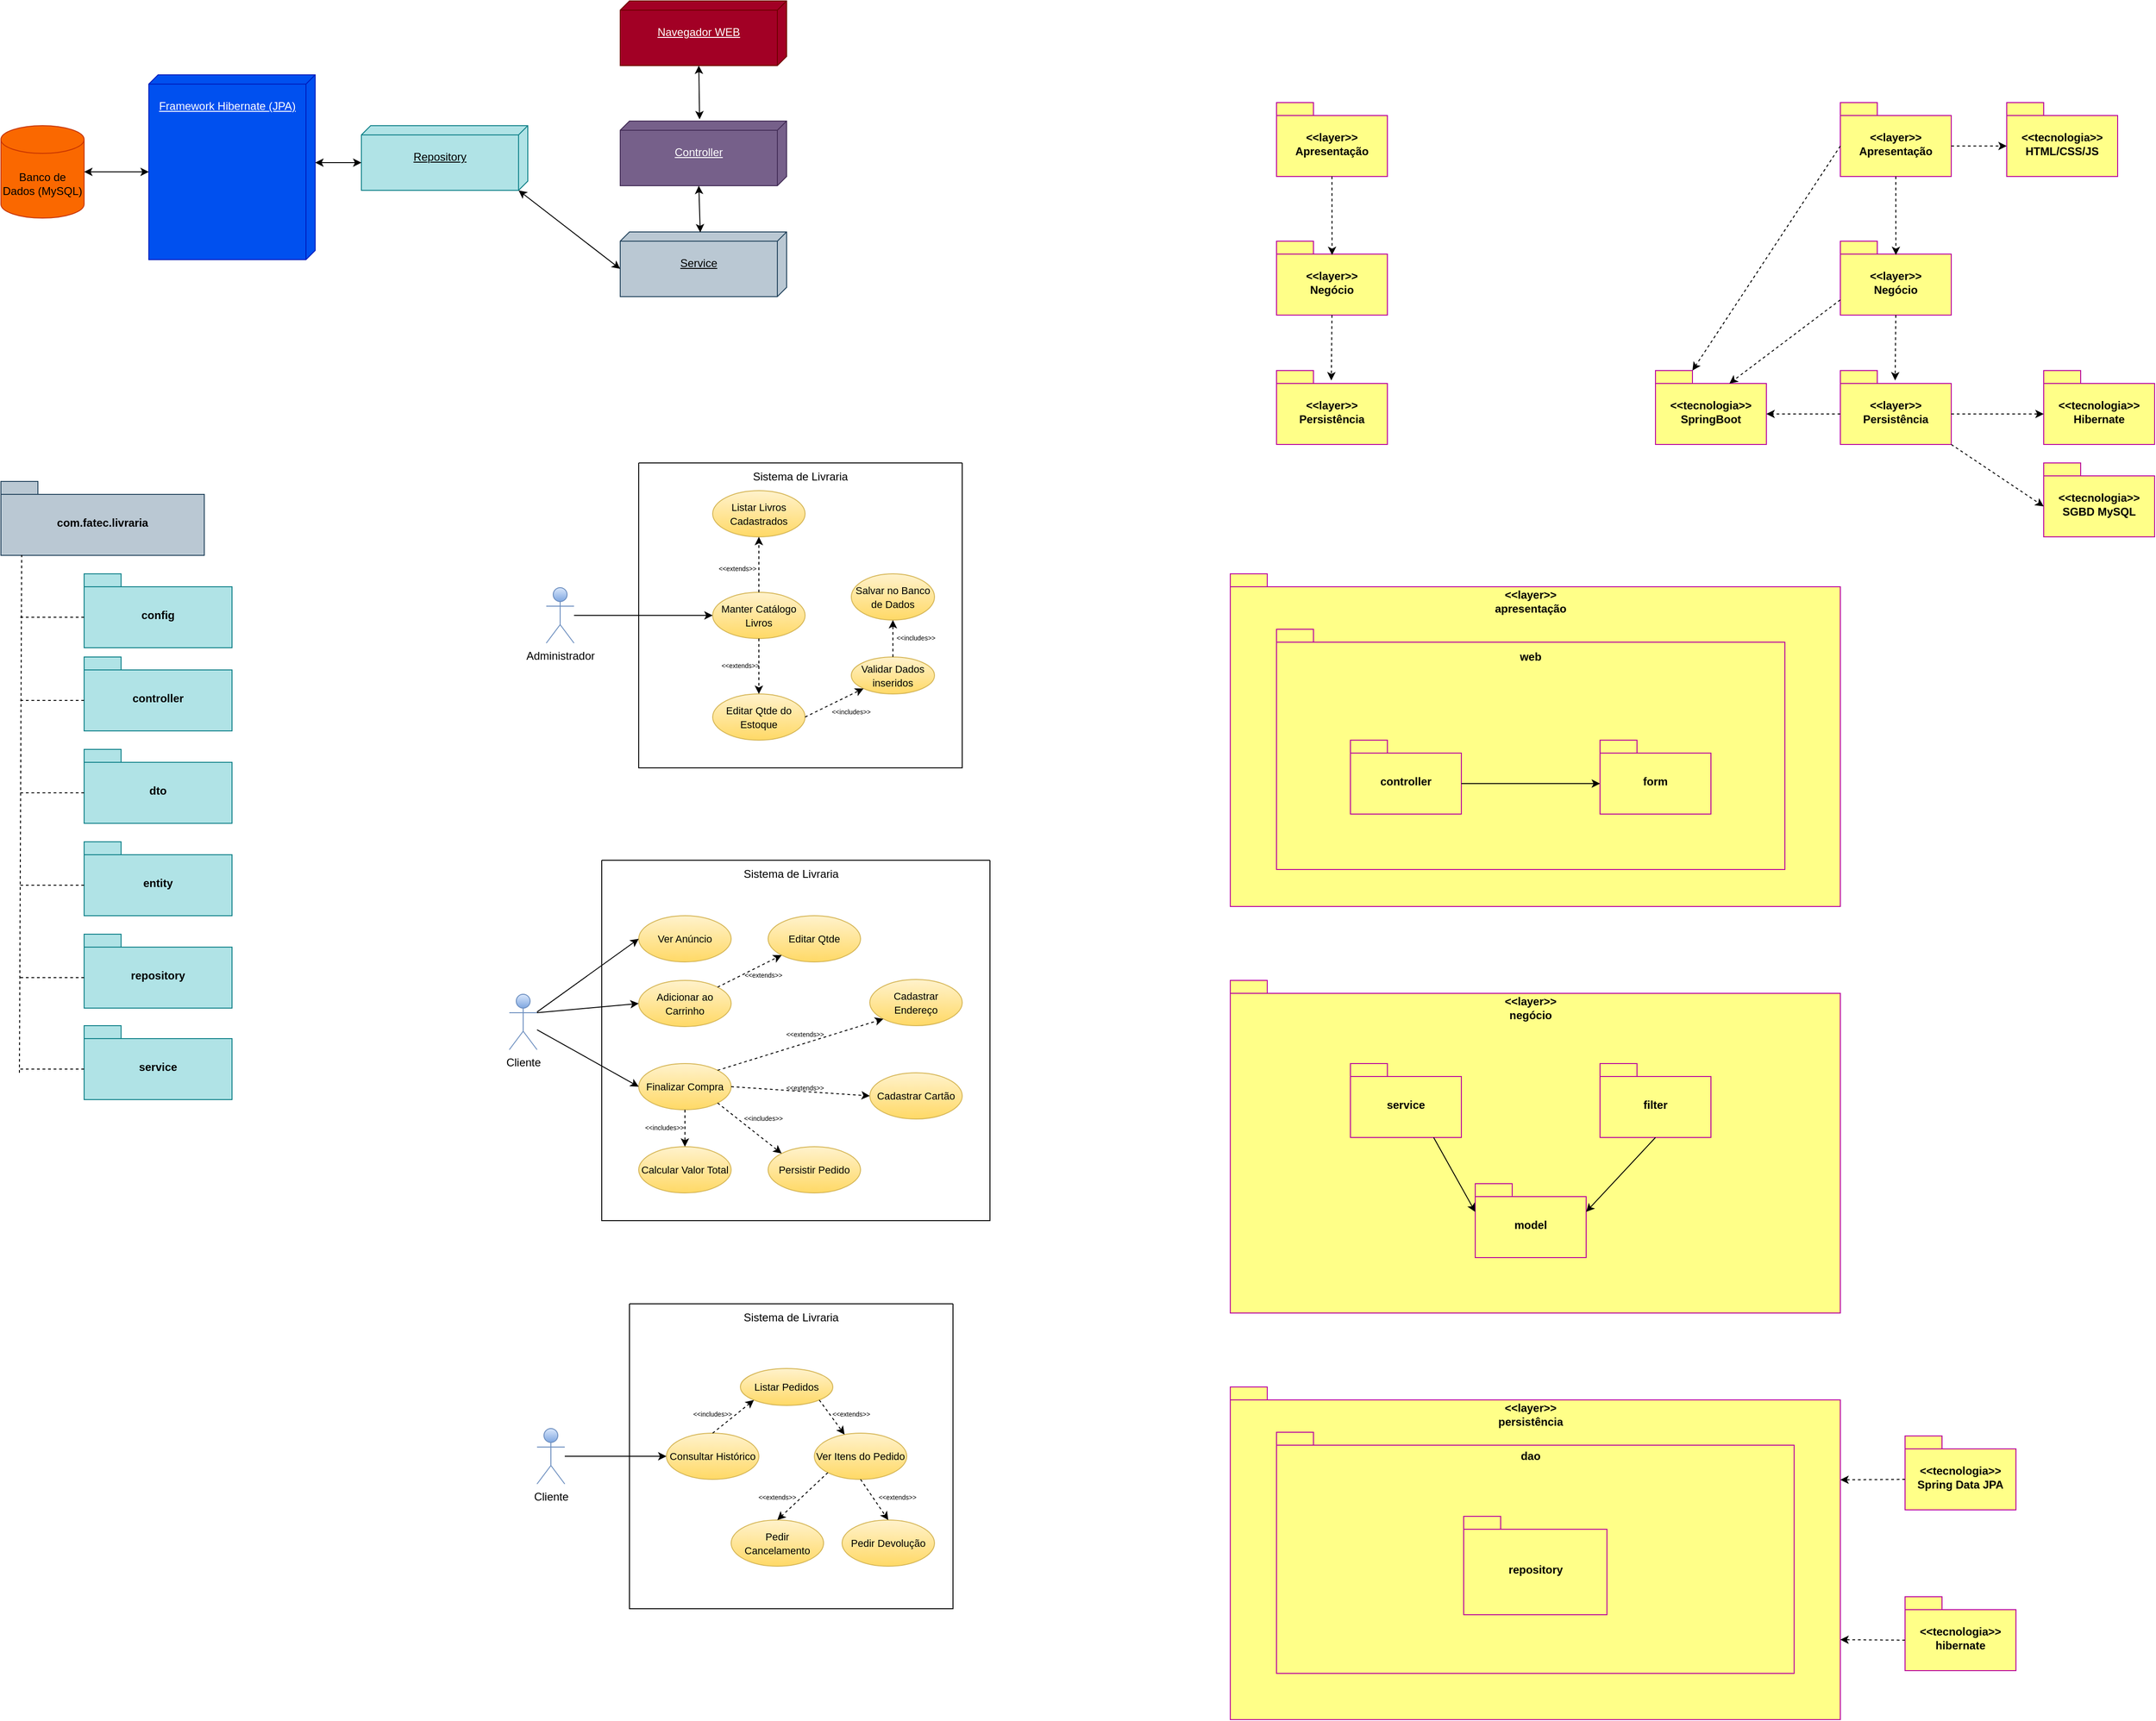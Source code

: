 <mxfile version="26.2.12">
  <diagram name="Página-1" id="783MQ8Rysutn2J8I9882">
    <mxGraphModel dx="2040" dy="1081" grid="1" gridSize="10" guides="1" tooltips="1" connect="1" arrows="1" fold="1" page="1" pageScale="1" pageWidth="827" pageHeight="1169" math="0" shadow="0">
      <root>
        <mxCell id="0" />
        <mxCell id="1" parent="0" />
        <mxCell id="Pceuh-7nbmiQsYSFswbv-18" value="" style="shape=folder;fontStyle=1;spacingTop=10;tabWidth=40;tabHeight=14;tabPosition=left;html=1;whiteSpace=wrap;fillColor=#ffff88;strokeColor=light-dark(#b8009f, #babdc0);" vertex="1" parent="1">
          <mxGeometry x="1370" y="1560" width="660" height="360" as="geometry" />
        </mxCell>
        <mxCell id="Pceuh-7nbmiQsYSFswbv-26" value="" style="shape=folder;fontStyle=1;spacingTop=10;tabWidth=40;tabHeight=14;tabPosition=left;html=1;whiteSpace=wrap;fillColor=#ffff88;strokeColor=light-dark(#b8009f, #babdc0);" vertex="1" parent="1">
          <mxGeometry x="1420" y="1609" width="560" height="261" as="geometry" />
        </mxCell>
        <mxCell id="Pceuh-7nbmiQsYSFswbv-27" value="&lt;b&gt;dao&lt;/b&gt;" style="text;html=1;align=center;verticalAlign=middle;whiteSpace=wrap;rounded=0;" vertex="1" parent="1">
          <mxGeometry x="1665" y="1620" width="60" height="30" as="geometry" />
        </mxCell>
        <mxCell id="Jljs7Uh03ngtDH8yf33p-1" value="&lt;p&gt;Framework Hibernate (JPA)&lt;/p&gt;" style="verticalAlign=top;align=center;spacingTop=8;spacingLeft=2;spacingRight=12;shape=cube;size=10;direction=south;fontStyle=4;html=1;whiteSpace=wrap;fillColor=#0050ef;strokeColor=#001DBC;fontColor=#ffffff;" parent="1" vertex="1">
          <mxGeometry x="200" y="140" width="180" height="200" as="geometry" />
        </mxCell>
        <mxCell id="Jljs7Uh03ngtDH8yf33p-3" value="Banco de Dados (MySQL)" style="shape=cylinder3;whiteSpace=wrap;html=1;boundedLbl=1;backgroundOutline=1;size=15;fillColor=#fa6800;strokeColor=#C73500;fontColor=#000000;" parent="1" vertex="1">
          <mxGeometry x="40" y="195" width="90" height="100" as="geometry" />
        </mxCell>
        <mxCell id="Jljs7Uh03ngtDH8yf33p-4" value="" style="endArrow=classic;startArrow=classic;html=1;rounded=0;exitX=1;exitY=0.5;exitDx=0;exitDy=0;exitPerimeter=0;entryX=0;entryY=0;entryDx=105;entryDy=180;entryPerimeter=0;" parent="1" source="Jljs7Uh03ngtDH8yf33p-3" target="Jljs7Uh03ngtDH8yf33p-1" edge="1">
          <mxGeometry width="50" height="50" relative="1" as="geometry">
            <mxPoint x="410" y="320" as="sourcePoint" />
            <mxPoint x="460" y="270" as="targetPoint" />
          </mxGeometry>
        </mxCell>
        <mxCell id="Jljs7Uh03ngtDH8yf33p-5" value="&lt;p&gt;Navegador WEB&lt;/p&gt;" style="verticalAlign=top;align=center;spacingTop=8;spacingLeft=2;spacingRight=12;shape=cube;size=10;direction=south;fontStyle=4;html=1;whiteSpace=wrap;fillColor=#a20025;strokeColor=#6F0000;fontColor=#ffffff;" parent="1" vertex="1">
          <mxGeometry x="710" y="60" width="180" height="70" as="geometry" />
        </mxCell>
        <mxCell id="Jljs7Uh03ngtDH8yf33p-6" value="&lt;p&gt;Controller&lt;/p&gt;" style="verticalAlign=top;align=center;spacingTop=8;spacingLeft=2;spacingRight=12;shape=cube;size=10;direction=south;fontStyle=4;html=1;whiteSpace=wrap;fillColor=#76608a;strokeColor=#432D57;fontColor=#ffffff;" parent="1" vertex="1">
          <mxGeometry x="710" y="190" width="180" height="70" as="geometry" />
        </mxCell>
        <mxCell id="Jljs7Uh03ngtDH8yf33p-7" value="&lt;p&gt;Service&lt;/p&gt;" style="verticalAlign=top;align=center;spacingTop=8;spacingLeft=2;spacingRight=12;shape=cube;size=10;direction=south;fontStyle=4;html=1;whiteSpace=wrap;fillColor=#bac8d3;strokeColor=#23445d;" parent="1" vertex="1">
          <mxGeometry x="710" y="310" width="180" height="70" as="geometry" />
        </mxCell>
        <mxCell id="Jljs7Uh03ngtDH8yf33p-8" value="&lt;p&gt;Repository&lt;/p&gt;" style="verticalAlign=top;align=center;spacingTop=8;spacingLeft=2;spacingRight=12;shape=cube;size=10;direction=south;fontStyle=4;html=1;whiteSpace=wrap;fillColor=#b0e3e6;strokeColor=#0e8088;" parent="1" vertex="1">
          <mxGeometry x="430" y="195" width="180" height="70" as="geometry" />
        </mxCell>
        <mxCell id="Jljs7Uh03ngtDH8yf33p-9" value="" style="endArrow=classic;startArrow=classic;html=1;rounded=0;exitX=0;exitY=0;exitDx=95;exitDy=0;exitPerimeter=0;entryX=0;entryY=0;entryDx=40;entryDy=180;entryPerimeter=0;" parent="1" source="Jljs7Uh03ngtDH8yf33p-1" target="Jljs7Uh03ngtDH8yf33p-8" edge="1">
          <mxGeometry width="50" height="50" relative="1" as="geometry">
            <mxPoint x="410" y="320" as="sourcePoint" />
            <mxPoint x="460" y="270" as="targetPoint" />
          </mxGeometry>
        </mxCell>
        <mxCell id="Jljs7Uh03ngtDH8yf33p-10" value="" style="endArrow=classic;startArrow=classic;html=1;rounded=0;exitX=0;exitY=0;exitDx=40;exitDy=180;exitPerimeter=0;entryX=0;entryY=0;entryDx=70;entryDy=10;entryPerimeter=0;" parent="1" source="Jljs7Uh03ngtDH8yf33p-7" target="Jljs7Uh03ngtDH8yf33p-8" edge="1">
          <mxGeometry width="50" height="50" relative="1" as="geometry">
            <mxPoint x="410" y="320" as="sourcePoint" />
            <mxPoint x="460" y="270" as="targetPoint" />
          </mxGeometry>
        </mxCell>
        <mxCell id="Jljs7Uh03ngtDH8yf33p-11" value="" style="endArrow=classic;startArrow=classic;html=1;rounded=0;entryX=0;entryY=0;entryDx=70;entryDy=95;entryPerimeter=0;exitX=0.007;exitY=0.519;exitDx=0;exitDy=0;exitPerimeter=0;" parent="1" source="Jljs7Uh03ngtDH8yf33p-7" target="Jljs7Uh03ngtDH8yf33p-6" edge="1">
          <mxGeometry width="50" height="50" relative="1" as="geometry">
            <mxPoint x="795" y="280" as="sourcePoint" />
            <mxPoint x="460" y="270" as="targetPoint" />
          </mxGeometry>
        </mxCell>
        <mxCell id="Jljs7Uh03ngtDH8yf33p-12" value="" style="endArrow=classic;startArrow=classic;html=1;rounded=0;entryX=0;entryY=0;entryDx=70;entryDy=95;entryPerimeter=0;exitX=-0.026;exitY=0.523;exitDx=0;exitDy=0;exitPerimeter=0;" parent="1" source="Jljs7Uh03ngtDH8yf33p-6" target="Jljs7Uh03ngtDH8yf33p-5" edge="1">
          <mxGeometry width="50" height="50" relative="1" as="geometry">
            <mxPoint x="410" y="320" as="sourcePoint" />
            <mxPoint x="460" y="270" as="targetPoint" />
          </mxGeometry>
        </mxCell>
        <mxCell id="Jljs7Uh03ngtDH8yf33p-13" value="com.fatec.livraria" style="shape=folder;fontStyle=1;spacingTop=10;tabWidth=40;tabHeight=14;tabPosition=left;html=1;whiteSpace=wrap;fillColor=#bac8d3;strokeColor=#23445d;" parent="1" vertex="1">
          <mxGeometry x="40" y="580" width="220" height="80" as="geometry" />
        </mxCell>
        <mxCell id="Jljs7Uh03ngtDH8yf33p-14" value="controller" style="shape=folder;fontStyle=1;spacingTop=10;tabWidth=40;tabHeight=14;tabPosition=left;html=1;whiteSpace=wrap;fillColor=#b0e3e6;strokeColor=#0e8088;" parent="1" vertex="1">
          <mxGeometry x="130" y="770" width="160" height="80" as="geometry" />
        </mxCell>
        <mxCell id="Jljs7Uh03ngtDH8yf33p-15" value="service" style="shape=folder;fontStyle=1;spacingTop=10;tabWidth=40;tabHeight=14;tabPosition=left;html=1;whiteSpace=wrap;fillColor=#b0e3e6;strokeColor=#0e8088;" parent="1" vertex="1">
          <mxGeometry x="130" y="1169" width="160" height="80" as="geometry" />
        </mxCell>
        <mxCell id="Jljs7Uh03ngtDH8yf33p-16" value="repository" style="shape=folder;fontStyle=1;spacingTop=10;tabWidth=40;tabHeight=14;tabPosition=left;html=1;whiteSpace=wrap;fillColor=#b0e3e6;strokeColor=#0e8088;" parent="1" vertex="1">
          <mxGeometry x="130" y="1070" width="160" height="80" as="geometry" />
        </mxCell>
        <mxCell id="Jljs7Uh03ngtDH8yf33p-17" value="entity" style="shape=folder;fontStyle=1;spacingTop=10;tabWidth=40;tabHeight=14;tabPosition=left;html=1;whiteSpace=wrap;fillColor=#b0e3e6;strokeColor=#0e8088;" parent="1" vertex="1">
          <mxGeometry x="130" y="970" width="160" height="80" as="geometry" />
        </mxCell>
        <mxCell id="Jljs7Uh03ngtDH8yf33p-18" value="dto" style="shape=folder;fontStyle=1;spacingTop=10;tabWidth=40;tabHeight=14;tabPosition=left;html=1;whiteSpace=wrap;fillColor=#b0e3e6;strokeColor=#0e8088;" parent="1" vertex="1">
          <mxGeometry x="130" y="870" width="160" height="80" as="geometry" />
        </mxCell>
        <mxCell id="Jljs7Uh03ngtDH8yf33p-19" value="config" style="shape=folder;fontStyle=1;spacingTop=10;tabWidth=40;tabHeight=14;tabPosition=left;html=1;whiteSpace=wrap;fillColor=#b0e3e6;strokeColor=#0e8088;" parent="1" vertex="1">
          <mxGeometry x="130" y="680" width="160" height="80" as="geometry" />
        </mxCell>
        <mxCell id="Jljs7Uh03ngtDH8yf33p-22" value="" style="endArrow=none;dashed=1;html=1;rounded=0;entryX=0.102;entryY=0.996;entryDx=0;entryDy=0;entryPerimeter=0;" parent="1" target="Jljs7Uh03ngtDH8yf33p-13" edge="1">
          <mxGeometry width="50" height="50" relative="1" as="geometry">
            <mxPoint x="60" y="1220" as="sourcePoint" />
            <mxPoint x="110" y="960" as="targetPoint" />
          </mxGeometry>
        </mxCell>
        <mxCell id="Jljs7Uh03ngtDH8yf33p-26" value="" style="endArrow=none;dashed=1;html=1;rounded=0;exitX=0;exitY=0;exitDx=0;exitDy=47;exitPerimeter=0;" parent="1" source="Jljs7Uh03ngtDH8yf33p-15" edge="1">
          <mxGeometry width="50" height="50" relative="1" as="geometry">
            <mxPoint x="390" y="1169" as="sourcePoint" />
            <mxPoint x="60" y="1216" as="targetPoint" />
          </mxGeometry>
        </mxCell>
        <mxCell id="Jljs7Uh03ngtDH8yf33p-27" value="" style="endArrow=none;dashed=1;html=1;rounded=0;exitX=0;exitY=0;exitDx=0;exitDy=47;exitPerimeter=0;" parent="1" source="Jljs7Uh03ngtDH8yf33p-16" edge="1">
          <mxGeometry width="50" height="50" relative="1" as="geometry">
            <mxPoint x="390" y="1170" as="sourcePoint" />
            <mxPoint x="60" y="1117" as="targetPoint" />
          </mxGeometry>
        </mxCell>
        <mxCell id="Jljs7Uh03ngtDH8yf33p-28" value="" style="endArrow=none;dashed=1;html=1;rounded=0;exitX=0;exitY=0;exitDx=0;exitDy=47;exitPerimeter=0;" parent="1" source="Jljs7Uh03ngtDH8yf33p-17" edge="1">
          <mxGeometry width="50" height="50" relative="1" as="geometry">
            <mxPoint x="390" y="1090" as="sourcePoint" />
            <mxPoint x="60" y="1017" as="targetPoint" />
          </mxGeometry>
        </mxCell>
        <mxCell id="Jljs7Uh03ngtDH8yf33p-29" value="" style="endArrow=none;dashed=1;html=1;rounded=0;exitX=0;exitY=0;exitDx=0;exitDy=47;exitPerimeter=0;" parent="1" source="Jljs7Uh03ngtDH8yf33p-18" edge="1">
          <mxGeometry width="50" height="50" relative="1" as="geometry">
            <mxPoint x="390" y="920" as="sourcePoint" />
            <mxPoint x="60" y="917" as="targetPoint" />
          </mxGeometry>
        </mxCell>
        <mxCell id="Jljs7Uh03ngtDH8yf33p-30" value="" style="endArrow=none;dashed=1;html=1;rounded=0;exitX=0;exitY=0;exitDx=0;exitDy=47;exitPerimeter=0;" parent="1" source="Jljs7Uh03ngtDH8yf33p-14" edge="1">
          <mxGeometry width="50" height="50" relative="1" as="geometry">
            <mxPoint x="390" y="920" as="sourcePoint" />
            <mxPoint x="60" y="817" as="targetPoint" />
          </mxGeometry>
        </mxCell>
        <mxCell id="Jljs7Uh03ngtDH8yf33p-31" value="" style="endArrow=none;dashed=1;html=1;rounded=0;exitX=0;exitY=0;exitDx=0;exitDy=47;exitPerimeter=0;" parent="1" source="Jljs7Uh03ngtDH8yf33p-19" edge="1">
          <mxGeometry width="50" height="50" relative="1" as="geometry">
            <mxPoint x="390" y="920" as="sourcePoint" />
            <mxPoint x="60" y="727" as="targetPoint" />
          </mxGeometry>
        </mxCell>
        <mxCell id="j0LKuT5T8fVfJBvnA6u6-1" value="Administrador" style="shape=umlActor;verticalLabelPosition=bottom;verticalAlign=top;html=1;outlineConnect=0;fillColor=#dae8fc;strokeColor=#6c8ebf;gradientColor=#7ea6e0;" parent="1" vertex="1">
          <mxGeometry x="630" y="695" width="30" height="60" as="geometry" />
        </mxCell>
        <mxCell id="j0LKuT5T8fVfJBvnA6u6-2" value="" style="swimlane;startSize=0;" parent="1" vertex="1">
          <mxGeometry x="730" y="560" width="350" height="330" as="geometry" />
        </mxCell>
        <mxCell id="j0LKuT5T8fVfJBvnA6u6-3" value="Sistema de Livraria" style="text;html=1;align=center;verticalAlign=middle;whiteSpace=wrap;rounded=0;" parent="j0LKuT5T8fVfJBvnA6u6-2" vertex="1">
          <mxGeometry x="110" width="130" height="30" as="geometry" />
        </mxCell>
        <mxCell id="j0LKuT5T8fVfJBvnA6u6-4" value="&lt;font style=&quot;font-size: 11px;&quot;&gt;Manter Catálogo Livros&lt;/font&gt;" style="ellipse;whiteSpace=wrap;html=1;fillColor=#fff2cc;gradientColor=#ffd966;strokeColor=#d6b656;" parent="j0LKuT5T8fVfJBvnA6u6-2" vertex="1">
          <mxGeometry x="80" y="140" width="100" height="50" as="geometry" />
        </mxCell>
        <mxCell id="j0LKuT5T8fVfJBvnA6u6-5" value="&lt;font style=&quot;font-size: 11px;&quot;&gt;Listar Livros Cadastrados&lt;/font&gt;" style="ellipse;whiteSpace=wrap;html=1;fillColor=#fff2cc;gradientColor=#ffd966;strokeColor=#d6b656;" parent="j0LKuT5T8fVfJBvnA6u6-2" vertex="1">
          <mxGeometry x="80" y="30" width="100" height="50" as="geometry" />
        </mxCell>
        <mxCell id="j0LKuT5T8fVfJBvnA6u6-6" value="&lt;font style=&quot;font-size: 11px;&quot;&gt;Editar Qtde do Estoque&lt;/font&gt;" style="ellipse;whiteSpace=wrap;html=1;fillColor=#fff2cc;gradientColor=#ffd966;strokeColor=#d6b656;" parent="j0LKuT5T8fVfJBvnA6u6-2" vertex="1">
          <mxGeometry x="80" y="250" width="100" height="50" as="geometry" />
        </mxCell>
        <mxCell id="j0LKuT5T8fVfJBvnA6u6-7" value="&lt;font style=&quot;font-size: 11px;&quot;&gt;Validar Dados inseridos&lt;/font&gt;" style="ellipse;whiteSpace=wrap;html=1;fillColor=#fff2cc;gradientColor=#ffd966;strokeColor=#d6b656;" parent="j0LKuT5T8fVfJBvnA6u6-2" vertex="1">
          <mxGeometry x="230" y="210" width="90" height="40" as="geometry" />
        </mxCell>
        <mxCell id="j0LKuT5T8fVfJBvnA6u6-8" value="&lt;font style=&quot;font-size: 11px;&quot;&gt;Salvar no Banco de Dados&lt;/font&gt;" style="ellipse;whiteSpace=wrap;html=1;fillColor=#fff2cc;gradientColor=#ffd966;strokeColor=#d6b656;" parent="j0LKuT5T8fVfJBvnA6u6-2" vertex="1">
          <mxGeometry x="230" y="120" width="90" height="50" as="geometry" />
        </mxCell>
        <mxCell id="j0LKuT5T8fVfJBvnA6u6-11" value="" style="endArrow=classic;html=1;rounded=0;exitX=0.5;exitY=1;exitDx=0;exitDy=0;entryX=0.5;entryY=0;entryDx=0;entryDy=0;dashed=1;" parent="j0LKuT5T8fVfJBvnA6u6-2" source="j0LKuT5T8fVfJBvnA6u6-4" target="j0LKuT5T8fVfJBvnA6u6-6" edge="1">
          <mxGeometry width="50" height="50" relative="1" as="geometry">
            <mxPoint x="90" y="180" as="sourcePoint" />
            <mxPoint x="140" y="130" as="targetPoint" />
          </mxGeometry>
        </mxCell>
        <mxCell id="j0LKuT5T8fVfJBvnA6u6-12" value="" style="endArrow=classic;html=1;rounded=0;exitX=0.5;exitY=0;exitDx=0;exitDy=0;entryX=0.5;entryY=1;entryDx=0;entryDy=0;dashed=1;" parent="j0LKuT5T8fVfJBvnA6u6-2" source="j0LKuT5T8fVfJBvnA6u6-4" target="j0LKuT5T8fVfJBvnA6u6-5" edge="1">
          <mxGeometry width="50" height="50" relative="1" as="geometry">
            <mxPoint x="140" y="200" as="sourcePoint" />
            <mxPoint x="140" y="260" as="targetPoint" />
          </mxGeometry>
        </mxCell>
        <mxCell id="j0LKuT5T8fVfJBvnA6u6-13" value="" style="endArrow=classic;html=1;rounded=0;exitX=1;exitY=0.5;exitDx=0;exitDy=0;entryX=0;entryY=1;entryDx=0;entryDy=0;dashed=1;" parent="j0LKuT5T8fVfJBvnA6u6-2" source="j0LKuT5T8fVfJBvnA6u6-6" target="j0LKuT5T8fVfJBvnA6u6-7" edge="1">
          <mxGeometry width="50" height="50" relative="1" as="geometry">
            <mxPoint x="150" y="210" as="sourcePoint" />
            <mxPoint x="150" y="270" as="targetPoint" />
          </mxGeometry>
        </mxCell>
        <mxCell id="j0LKuT5T8fVfJBvnA6u6-14" value="" style="endArrow=classic;html=1;rounded=0;exitX=0.5;exitY=0;exitDx=0;exitDy=0;entryX=0.5;entryY=1;entryDx=0;entryDy=0;dashed=1;" parent="j0LKuT5T8fVfJBvnA6u6-2" source="j0LKuT5T8fVfJBvnA6u6-7" target="j0LKuT5T8fVfJBvnA6u6-8" edge="1">
          <mxGeometry width="50" height="50" relative="1" as="geometry">
            <mxPoint x="190" y="285" as="sourcePoint" />
            <mxPoint x="253" y="254" as="targetPoint" />
          </mxGeometry>
        </mxCell>
        <mxCell id="j0LKuT5T8fVfJBvnA6u6-15" value="&lt;font style=&quot;font-size: 7px;&quot;&gt;&amp;lt;&amp;lt;extends&amp;gt;&amp;gt;&lt;/font&gt;" style="text;html=1;align=center;verticalAlign=middle;whiteSpace=wrap;rounded=0;" parent="j0LKuT5T8fVfJBvnA6u6-2" vertex="1">
          <mxGeometry x="77" y="105" width="60" height="15" as="geometry" />
        </mxCell>
        <mxCell id="j0LKuT5T8fVfJBvnA6u6-17" value="&lt;font style=&quot;font-size: 7px;&quot;&gt;&amp;lt;&amp;lt;extends&amp;gt;&amp;gt;&lt;/font&gt;" style="text;html=1;align=center;verticalAlign=middle;whiteSpace=wrap;rounded=0;" parent="j0LKuT5T8fVfJBvnA6u6-2" vertex="1">
          <mxGeometry x="80" y="210" width="60" height="15" as="geometry" />
        </mxCell>
        <mxCell id="j0LKuT5T8fVfJBvnA6u6-18" value="&lt;font style=&quot;font-size: 7px;&quot;&gt;&amp;lt;&amp;lt;includes&amp;gt;&amp;gt;&lt;/font&gt;" style="text;html=1;align=center;verticalAlign=middle;whiteSpace=wrap;rounded=0;" parent="j0LKuT5T8fVfJBvnA6u6-2" vertex="1">
          <mxGeometry x="200" y="260" width="60" height="15" as="geometry" />
        </mxCell>
        <mxCell id="j0LKuT5T8fVfJBvnA6u6-19" value="&lt;font style=&quot;font-size: 7px;&quot;&gt;&amp;lt;&amp;lt;includes&amp;gt;&amp;gt;&lt;/font&gt;" style="text;html=1;align=center;verticalAlign=middle;whiteSpace=wrap;rounded=0;" parent="j0LKuT5T8fVfJBvnA6u6-2" vertex="1">
          <mxGeometry x="270" y="180" width="60" height="15" as="geometry" />
        </mxCell>
        <mxCell id="j0LKuT5T8fVfJBvnA6u6-9" value="" style="endArrow=classic;html=1;rounded=0;entryX=0;entryY=0.5;entryDx=0;entryDy=0;" parent="1" source="j0LKuT5T8fVfJBvnA6u6-1" target="j0LKuT5T8fVfJBvnA6u6-4" edge="1">
          <mxGeometry width="50" height="50" relative="1" as="geometry">
            <mxPoint x="820" y="740" as="sourcePoint" />
            <mxPoint x="870" y="690" as="targetPoint" />
          </mxGeometry>
        </mxCell>
        <mxCell id="j0LKuT5T8fVfJBvnA6u6-37" value="Cliente" style="shape=umlActor;verticalLabelPosition=bottom;verticalAlign=top;html=1;outlineConnect=0;fillColor=#dae8fc;strokeColor=#6c8ebf;gradientColor=#7ea6e0;" parent="1" vertex="1">
          <mxGeometry x="590" y="1135" width="30" height="60" as="geometry" />
        </mxCell>
        <mxCell id="j0LKuT5T8fVfJBvnA6u6-38" value="" style="swimlane;startSize=0;" parent="1" vertex="1">
          <mxGeometry x="690" y="990" width="420" height="390" as="geometry" />
        </mxCell>
        <mxCell id="j0LKuT5T8fVfJBvnA6u6-39" value="Sistema de Livraria" style="text;html=1;align=center;verticalAlign=middle;whiteSpace=wrap;rounded=0;" parent="j0LKuT5T8fVfJBvnA6u6-38" vertex="1">
          <mxGeometry x="140" width="130" height="30" as="geometry" />
        </mxCell>
        <mxCell id="j0LKuT5T8fVfJBvnA6u6-40" value="&lt;span style=&quot;font-size: 11px;&quot;&gt;Ver Anúncio&lt;/span&gt;" style="ellipse;whiteSpace=wrap;html=1;fillColor=#fff2cc;gradientColor=#ffd966;strokeColor=#d6b656;" parent="j0LKuT5T8fVfJBvnA6u6-38" vertex="1">
          <mxGeometry x="40" y="60" width="100" height="50" as="geometry" />
        </mxCell>
        <mxCell id="j0LKuT5T8fVfJBvnA6u6-54" value="&lt;span style=&quot;font-size: 11px;&quot;&gt;Adicionar ao Carrinho&lt;/span&gt;" style="ellipse;whiteSpace=wrap;html=1;fillColor=#fff2cc;gradientColor=#ffd966;strokeColor=#d6b656;" parent="j0LKuT5T8fVfJBvnA6u6-38" vertex="1">
          <mxGeometry x="40" y="130" width="100" height="50" as="geometry" />
        </mxCell>
        <mxCell id="j0LKuT5T8fVfJBvnA6u6-55" value="&lt;span style=&quot;font-size: 11px;&quot;&gt;Editar Qtde&lt;/span&gt;" style="ellipse;whiteSpace=wrap;html=1;fillColor=#fff2cc;gradientColor=#ffd966;strokeColor=#d6b656;" parent="j0LKuT5T8fVfJBvnA6u6-38" vertex="1">
          <mxGeometry x="180" y="60" width="100" height="50" as="geometry" />
        </mxCell>
        <mxCell id="j0LKuT5T8fVfJBvnA6u6-56" value="&lt;span style=&quot;font-size: 11px;&quot;&gt;Finalizar Compra&lt;/span&gt;" style="ellipse;whiteSpace=wrap;html=1;fillColor=#fff2cc;gradientColor=#ffd966;strokeColor=#d6b656;" parent="j0LKuT5T8fVfJBvnA6u6-38" vertex="1">
          <mxGeometry x="40" y="220" width="100" height="50" as="geometry" />
        </mxCell>
        <mxCell id="j0LKuT5T8fVfJBvnA6u6-57" value="&lt;span style=&quot;font-size: 11px;&quot;&gt;Cadastrar Endereço&lt;/span&gt;" style="ellipse;whiteSpace=wrap;html=1;fillColor=#fff2cc;gradientColor=#ffd966;strokeColor=#d6b656;" parent="j0LKuT5T8fVfJBvnA6u6-38" vertex="1">
          <mxGeometry x="290" y="129" width="100" height="50" as="geometry" />
        </mxCell>
        <mxCell id="j0LKuT5T8fVfJBvnA6u6-58" value="&lt;span style=&quot;font-size: 11px;&quot;&gt;Cadastrar Cartão&lt;/span&gt;" style="ellipse;whiteSpace=wrap;html=1;fillColor=#fff2cc;gradientColor=#ffd966;strokeColor=#d6b656;" parent="j0LKuT5T8fVfJBvnA6u6-38" vertex="1">
          <mxGeometry x="290" y="230" width="100" height="50" as="geometry" />
        </mxCell>
        <mxCell id="j0LKuT5T8fVfJBvnA6u6-59" value="&lt;span style=&quot;font-size: 11px;&quot;&gt;Calcular Valor Total&lt;/span&gt;" style="ellipse;whiteSpace=wrap;html=1;fillColor=#fff2cc;gradientColor=#ffd966;strokeColor=#d6b656;" parent="j0LKuT5T8fVfJBvnA6u6-38" vertex="1">
          <mxGeometry x="40" y="310" width="100" height="50" as="geometry" />
        </mxCell>
        <mxCell id="j0LKuT5T8fVfJBvnA6u6-60" value="&lt;span style=&quot;font-size: 11px;&quot;&gt;Persistir Pedido&lt;/span&gt;" style="ellipse;whiteSpace=wrap;html=1;fillColor=#fff2cc;gradientColor=#ffd966;strokeColor=#d6b656;" parent="j0LKuT5T8fVfJBvnA6u6-38" vertex="1">
          <mxGeometry x="180" y="310" width="100" height="50" as="geometry" />
        </mxCell>
        <mxCell id="j0LKuT5T8fVfJBvnA6u6-64" value="" style="endArrow=classic;html=1;rounded=0;exitX=1;exitY=0;exitDx=0;exitDy=0;entryX=0;entryY=1;entryDx=0;entryDy=0;dashed=1;" parent="j0LKuT5T8fVfJBvnA6u6-38" source="j0LKuT5T8fVfJBvnA6u6-54" target="j0LKuT5T8fVfJBvnA6u6-55" edge="1">
          <mxGeometry width="50" height="50" relative="1" as="geometry">
            <mxPoint x="200" y="210" as="sourcePoint" />
            <mxPoint x="200" y="150" as="targetPoint" />
          </mxGeometry>
        </mxCell>
        <mxCell id="j0LKuT5T8fVfJBvnA6u6-65" value="" style="endArrow=classic;html=1;rounded=0;exitX=0.5;exitY=1;exitDx=0;exitDy=0;entryX=0.5;entryY=0;entryDx=0;entryDy=0;dashed=1;" parent="j0LKuT5T8fVfJBvnA6u6-38" source="j0LKuT5T8fVfJBvnA6u6-56" target="j0LKuT5T8fVfJBvnA6u6-59" edge="1">
          <mxGeometry width="50" height="50" relative="1" as="geometry">
            <mxPoint x="135" y="147" as="sourcePoint" />
            <mxPoint x="205" y="113" as="targetPoint" />
          </mxGeometry>
        </mxCell>
        <mxCell id="j0LKuT5T8fVfJBvnA6u6-66" value="" style="endArrow=classic;html=1;rounded=0;exitX=1;exitY=1;exitDx=0;exitDy=0;entryX=0;entryY=0;entryDx=0;entryDy=0;dashed=1;" parent="j0LKuT5T8fVfJBvnA6u6-38" source="j0LKuT5T8fVfJBvnA6u6-56" target="j0LKuT5T8fVfJBvnA6u6-60" edge="1">
          <mxGeometry width="50" height="50" relative="1" as="geometry">
            <mxPoint x="145" y="157" as="sourcePoint" />
            <mxPoint x="215" y="123" as="targetPoint" />
          </mxGeometry>
        </mxCell>
        <mxCell id="j0LKuT5T8fVfJBvnA6u6-67" value="" style="endArrow=classic;html=1;rounded=0;exitX=1;exitY=0.5;exitDx=0;exitDy=0;entryX=0;entryY=0.5;entryDx=0;entryDy=0;dashed=1;" parent="j0LKuT5T8fVfJBvnA6u6-38" source="j0LKuT5T8fVfJBvnA6u6-56" target="j0LKuT5T8fVfJBvnA6u6-58" edge="1">
          <mxGeometry width="50" height="50" relative="1" as="geometry">
            <mxPoint x="135" y="273" as="sourcePoint" />
            <mxPoint x="205" y="327" as="targetPoint" />
          </mxGeometry>
        </mxCell>
        <mxCell id="j0LKuT5T8fVfJBvnA6u6-68" value="" style="endArrow=classic;html=1;rounded=0;exitX=1;exitY=0;exitDx=0;exitDy=0;entryX=0;entryY=1;entryDx=0;entryDy=0;dashed=1;" parent="j0LKuT5T8fVfJBvnA6u6-38" source="j0LKuT5T8fVfJBvnA6u6-56" target="j0LKuT5T8fVfJBvnA6u6-57" edge="1">
          <mxGeometry width="50" height="50" relative="1" as="geometry">
            <mxPoint x="150" y="255" as="sourcePoint" />
            <mxPoint x="300" y="265" as="targetPoint" />
          </mxGeometry>
        </mxCell>
        <mxCell id="j0LKuT5T8fVfJBvnA6u6-69" value="&lt;font style=&quot;font-size: 7px;&quot;&gt;&amp;lt;&amp;lt;extends&amp;gt;&amp;gt;&lt;/font&gt;" style="text;html=1;align=center;verticalAlign=middle;whiteSpace=wrap;rounded=0;" parent="j0LKuT5T8fVfJBvnA6u6-38" vertex="1">
          <mxGeometry x="190" y="179" width="60" height="15" as="geometry" />
        </mxCell>
        <mxCell id="j0LKuT5T8fVfJBvnA6u6-70" value="&lt;font style=&quot;font-size: 7px;&quot;&gt;&amp;lt;&amp;lt;extends&amp;gt;&amp;gt;&lt;/font&gt;" style="text;html=1;align=center;verticalAlign=middle;whiteSpace=wrap;rounded=0;" parent="j0LKuT5T8fVfJBvnA6u6-38" vertex="1">
          <mxGeometry x="190" y="237.5" width="60" height="15" as="geometry" />
        </mxCell>
        <mxCell id="j0LKuT5T8fVfJBvnA6u6-71" value="&lt;font style=&quot;font-size: 7px;&quot;&gt;&amp;lt;&amp;lt;extends&amp;gt;&amp;gt;&lt;/font&gt;" style="text;html=1;align=center;verticalAlign=middle;whiteSpace=wrap;rounded=0;" parent="j0LKuT5T8fVfJBvnA6u6-38" vertex="1">
          <mxGeometry x="145" y="115" width="60" height="15" as="geometry" />
        </mxCell>
        <mxCell id="j0LKuT5T8fVfJBvnA6u6-72" value="&lt;font style=&quot;font-size: 7px;&quot;&gt;&amp;lt;&amp;lt;includes&amp;gt;&amp;gt;&lt;/font&gt;" style="text;html=1;align=center;verticalAlign=middle;whiteSpace=wrap;rounded=0;" parent="j0LKuT5T8fVfJBvnA6u6-38" vertex="1">
          <mxGeometry x="145" y="270" width="60" height="15" as="geometry" />
        </mxCell>
        <mxCell id="j0LKuT5T8fVfJBvnA6u6-73" value="&lt;font style=&quot;font-size: 7px;&quot;&gt;&amp;lt;&amp;lt;includes&amp;gt;&amp;gt;&lt;/font&gt;" style="text;html=1;align=center;verticalAlign=middle;whiteSpace=wrap;rounded=0;" parent="j0LKuT5T8fVfJBvnA6u6-38" vertex="1">
          <mxGeometry x="38" y="280" width="60" height="15" as="geometry" />
        </mxCell>
        <mxCell id="j0LKuT5T8fVfJBvnA6u6-61" value="" style="endArrow=classic;html=1;rounded=0;entryX=0;entryY=0.5;entryDx=0;entryDy=0;" parent="1" source="j0LKuT5T8fVfJBvnA6u6-37" target="j0LKuT5T8fVfJBvnA6u6-40" edge="1">
          <mxGeometry width="50" height="50" relative="1" as="geometry">
            <mxPoint x="880" y="1130" as="sourcePoint" />
            <mxPoint x="930" y="1080" as="targetPoint" />
          </mxGeometry>
        </mxCell>
        <mxCell id="j0LKuT5T8fVfJBvnA6u6-62" value="" style="endArrow=classic;html=1;rounded=0;exitX=1;exitY=0.333;exitDx=0;exitDy=0;exitPerimeter=0;entryX=0;entryY=0.5;entryDx=0;entryDy=0;" parent="1" source="j0LKuT5T8fVfJBvnA6u6-37" target="j0LKuT5T8fVfJBvnA6u6-54" edge="1">
          <mxGeometry width="50" height="50" relative="1" as="geometry">
            <mxPoint x="880" y="1130" as="sourcePoint" />
            <mxPoint x="930" y="1080" as="targetPoint" />
          </mxGeometry>
        </mxCell>
        <mxCell id="j0LKuT5T8fVfJBvnA6u6-63" value="" style="endArrow=classic;html=1;rounded=0;entryX=0;entryY=0.5;entryDx=0;entryDy=0;" parent="1" source="j0LKuT5T8fVfJBvnA6u6-37" target="j0LKuT5T8fVfJBvnA6u6-56" edge="1">
          <mxGeometry width="50" height="50" relative="1" as="geometry">
            <mxPoint x="880" y="1330" as="sourcePoint" />
            <mxPoint x="930" y="1280" as="targetPoint" />
          </mxGeometry>
        </mxCell>
        <mxCell id="j0LKuT5T8fVfJBvnA6u6-74" value="Cliente" style="shape=umlActor;verticalLabelPosition=bottom;verticalAlign=top;html=1;outlineConnect=0;fillColor=#dae8fc;strokeColor=#6c8ebf;gradientColor=#7ea6e0;" parent="1" vertex="1">
          <mxGeometry x="620" y="1605" width="30" height="60" as="geometry" />
        </mxCell>
        <mxCell id="j0LKuT5T8fVfJBvnA6u6-75" value="" style="swimlane;startSize=0;" parent="1" vertex="1">
          <mxGeometry x="720" y="1470" width="350" height="330" as="geometry" />
        </mxCell>
        <mxCell id="j0LKuT5T8fVfJBvnA6u6-76" value="Sistema de Livraria" style="text;html=1;align=center;verticalAlign=middle;whiteSpace=wrap;rounded=0;" parent="j0LKuT5T8fVfJBvnA6u6-75" vertex="1">
          <mxGeometry x="110" width="130" height="30" as="geometry" />
        </mxCell>
        <mxCell id="j0LKuT5T8fVfJBvnA6u6-77" value="&lt;font style=&quot;font-size: 11px;&quot;&gt;Consultar Histórico&lt;/font&gt;" style="ellipse;whiteSpace=wrap;html=1;fillColor=#fff2cc;gradientColor=#ffd966;strokeColor=#d6b656;" parent="j0LKuT5T8fVfJBvnA6u6-75" vertex="1">
          <mxGeometry x="40" y="140" width="100" height="50" as="geometry" />
        </mxCell>
        <mxCell id="j0LKuT5T8fVfJBvnA6u6-91" value="&lt;font style=&quot;font-size: 11px;&quot;&gt;Listar Pedidos&lt;/font&gt;" style="ellipse;whiteSpace=wrap;html=1;fillColor=#fff2cc;gradientColor=#ffd966;strokeColor=#d6b656;" parent="j0LKuT5T8fVfJBvnA6u6-75" vertex="1">
          <mxGeometry x="120" y="70" width="100" height="40" as="geometry" />
        </mxCell>
        <mxCell id="j0LKuT5T8fVfJBvnA6u6-92" value="&lt;font style=&quot;font-size: 11px;&quot;&gt;Ver Itens do Pedido&lt;/font&gt;" style="ellipse;whiteSpace=wrap;html=1;fillColor=#fff2cc;gradientColor=#ffd966;strokeColor=#d6b656;" parent="j0LKuT5T8fVfJBvnA6u6-75" vertex="1">
          <mxGeometry x="200" y="140" width="100" height="50" as="geometry" />
        </mxCell>
        <mxCell id="j0LKuT5T8fVfJBvnA6u6-93" value="&lt;font style=&quot;font-size: 11px;&quot;&gt;Pedir Devolução&lt;/font&gt;" style="ellipse;whiteSpace=wrap;html=1;fillColor=#fff2cc;gradientColor=#ffd966;strokeColor=#d6b656;" parent="j0LKuT5T8fVfJBvnA6u6-75" vertex="1">
          <mxGeometry x="230" y="234" width="100" height="50" as="geometry" />
        </mxCell>
        <mxCell id="j0LKuT5T8fVfJBvnA6u6-94" value="&lt;font style=&quot;font-size: 11px;&quot;&gt;Pedir Cancelamento&lt;/font&gt;" style="ellipse;whiteSpace=wrap;html=1;fillColor=#fff2cc;gradientColor=#ffd966;strokeColor=#d6b656;" parent="j0LKuT5T8fVfJBvnA6u6-75" vertex="1">
          <mxGeometry x="110" y="234" width="100" height="50" as="geometry" />
        </mxCell>
        <mxCell id="j0LKuT5T8fVfJBvnA6u6-95" value="" style="endArrow=classic;html=1;rounded=0;exitX=0.5;exitY=0;exitDx=0;exitDy=0;entryX=0;entryY=1;entryDx=0;entryDy=0;dashed=1;" parent="j0LKuT5T8fVfJBvnA6u6-75" source="j0LKuT5T8fVfJBvnA6u6-77" target="j0LKuT5T8fVfJBvnA6u6-91" edge="1">
          <mxGeometry width="50" height="50" relative="1" as="geometry">
            <mxPoint x="150" y="144" as="sourcePoint" />
            <mxPoint x="220" y="110" as="targetPoint" />
          </mxGeometry>
        </mxCell>
        <mxCell id="j0LKuT5T8fVfJBvnA6u6-96" value="" style="endArrow=classic;html=1;rounded=0;exitX=1;exitY=1;exitDx=0;exitDy=0;dashed=1;" parent="j0LKuT5T8fVfJBvnA6u6-75" source="j0LKuT5T8fVfJBvnA6u6-91" target="j0LKuT5T8fVfJBvnA6u6-92" edge="1">
          <mxGeometry width="50" height="50" relative="1" as="geometry">
            <mxPoint x="100" y="150" as="sourcePoint" />
            <mxPoint x="145" y="114" as="targetPoint" />
          </mxGeometry>
        </mxCell>
        <mxCell id="j0LKuT5T8fVfJBvnA6u6-97" value="" style="endArrow=classic;html=1;rounded=0;exitX=0.5;exitY=1;exitDx=0;exitDy=0;dashed=1;entryX=0.5;entryY=0;entryDx=0;entryDy=0;" parent="j0LKuT5T8fVfJBvnA6u6-75" source="j0LKuT5T8fVfJBvnA6u6-92" target="j0LKuT5T8fVfJBvnA6u6-93" edge="1">
          <mxGeometry width="50" height="50" relative="1" as="geometry">
            <mxPoint x="215" y="114" as="sourcePoint" />
            <mxPoint x="243" y="152" as="targetPoint" />
          </mxGeometry>
        </mxCell>
        <mxCell id="j0LKuT5T8fVfJBvnA6u6-98" value="" style="endArrow=classic;html=1;rounded=0;exitX=0;exitY=1;exitDx=0;exitDy=0;dashed=1;entryX=0.5;entryY=0;entryDx=0;entryDy=0;" parent="j0LKuT5T8fVfJBvnA6u6-75" source="j0LKuT5T8fVfJBvnA6u6-92" target="j0LKuT5T8fVfJBvnA6u6-94" edge="1">
          <mxGeometry width="50" height="50" relative="1" as="geometry">
            <mxPoint x="260" y="200" as="sourcePoint" />
            <mxPoint x="290" y="244" as="targetPoint" />
          </mxGeometry>
        </mxCell>
        <mxCell id="j0LKuT5T8fVfJBvnA6u6-99" value="&lt;font style=&quot;font-size: 7px;&quot;&gt;&amp;lt;&amp;lt;includes&amp;gt;&amp;gt;&lt;/font&gt;" style="text;html=1;align=center;verticalAlign=middle;whiteSpace=wrap;rounded=0;" parent="j0LKuT5T8fVfJBvnA6u6-75" vertex="1">
          <mxGeometry x="60" y="110" width="60" height="15" as="geometry" />
        </mxCell>
        <mxCell id="j0LKuT5T8fVfJBvnA6u6-100" value="&lt;font style=&quot;font-size: 7px;&quot;&gt;&amp;lt;&amp;lt;extends&amp;gt;&amp;gt;&lt;/font&gt;" style="text;html=1;align=center;verticalAlign=middle;whiteSpace=wrap;rounded=0;" parent="j0LKuT5T8fVfJBvnA6u6-75" vertex="1">
          <mxGeometry x="210" y="110" width="60" height="15" as="geometry" />
        </mxCell>
        <mxCell id="j0LKuT5T8fVfJBvnA6u6-101" value="&lt;font style=&quot;font-size: 7px;&quot;&gt;&amp;lt;&amp;lt;extends&amp;gt;&amp;gt;&lt;/font&gt;" style="text;html=1;align=center;verticalAlign=middle;whiteSpace=wrap;rounded=0;" parent="j0LKuT5T8fVfJBvnA6u6-75" vertex="1">
          <mxGeometry x="130" y="200" width="60" height="15" as="geometry" />
        </mxCell>
        <mxCell id="j0LKuT5T8fVfJBvnA6u6-102" value="&lt;font style=&quot;font-size: 7px;&quot;&gt;&amp;lt;&amp;lt;extends&amp;gt;&amp;gt;&lt;/font&gt;" style="text;html=1;align=center;verticalAlign=middle;whiteSpace=wrap;rounded=0;" parent="j0LKuT5T8fVfJBvnA6u6-75" vertex="1">
          <mxGeometry x="260" y="200" width="60" height="15" as="geometry" />
        </mxCell>
        <mxCell id="j0LKuT5T8fVfJBvnA6u6-90" value="" style="endArrow=classic;html=1;rounded=0;entryX=0;entryY=0.5;entryDx=0;entryDy=0;" parent="1" source="j0LKuT5T8fVfJBvnA6u6-74" target="j0LKuT5T8fVfJBvnA6u6-77" edge="1">
          <mxGeometry width="50" height="50" relative="1" as="geometry">
            <mxPoint x="810" y="1650" as="sourcePoint" />
            <mxPoint x="860" y="1600" as="targetPoint" />
          </mxGeometry>
        </mxCell>
        <mxCell id="WYi6fyiotJUCtYdHp5KQ-1" value="&amp;lt;&amp;lt;layer&amp;gt;&amp;gt;&lt;div&gt;Apresentação&lt;/div&gt;" style="shape=folder;fontStyle=1;spacingTop=10;tabWidth=40;tabHeight=14;tabPosition=left;html=1;whiteSpace=wrap;fillColor=#ffff88;strokeColor=light-dark(#b8009f, #babdc0);" parent="1" vertex="1">
          <mxGeometry x="1420" y="170" width="120" height="80" as="geometry" />
        </mxCell>
        <mxCell id="WYi6fyiotJUCtYdHp5KQ-2" value="&amp;lt;&amp;lt;layer&amp;gt;&amp;gt;&lt;div&gt;Negócio&lt;/div&gt;" style="shape=folder;fontStyle=1;spacingTop=10;tabWidth=40;tabHeight=14;tabPosition=left;html=1;whiteSpace=wrap;fillColor=#ffff88;strokeColor=light-dark(#b8009f, #babdc0);" parent="1" vertex="1">
          <mxGeometry x="1420" y="320" width="120" height="80" as="geometry" />
        </mxCell>
        <mxCell id="WYi6fyiotJUCtYdHp5KQ-3" value="&amp;lt;&amp;lt;layer&amp;gt;&amp;gt;&lt;div&gt;Persistência&lt;/div&gt;" style="shape=folder;fontStyle=1;spacingTop=10;tabWidth=40;tabHeight=14;tabPosition=left;html=1;whiteSpace=wrap;fillColor=#ffff88;strokeColor=light-dark(#b8009f, #babdc0);" parent="1" vertex="1">
          <mxGeometry x="1420" y="460" width="120" height="80" as="geometry" />
        </mxCell>
        <mxCell id="WYi6fyiotJUCtYdHp5KQ-4" value="" style="endArrow=classic;html=1;rounded=0;exitX=0.5;exitY=1;exitDx=0;exitDy=0;entryX=0.501;entryY=0.188;entryDx=0;entryDy=0;dashed=1;entryPerimeter=0;exitPerimeter=0;" parent="1" source="WYi6fyiotJUCtYdHp5KQ-1" target="WYi6fyiotJUCtYdHp5KQ-2" edge="1">
          <mxGeometry width="50" height="50" relative="1" as="geometry">
            <mxPoint x="1250" y="375" as="sourcePoint" />
            <mxPoint x="1250" y="315" as="targetPoint" />
          </mxGeometry>
        </mxCell>
        <mxCell id="WYi6fyiotJUCtYdHp5KQ-5" value="" style="endArrow=classic;html=1;rounded=0;exitX=0.5;exitY=1;exitDx=0;exitDy=0;entryX=0.494;entryY=0.134;entryDx=0;entryDy=0;dashed=1;entryPerimeter=0;exitPerimeter=0;" parent="1" source="WYi6fyiotJUCtYdHp5KQ-2" target="WYi6fyiotJUCtYdHp5KQ-3" edge="1">
          <mxGeometry width="50" height="50" relative="1" as="geometry">
            <mxPoint x="1479.57" y="410" as="sourcePoint" />
            <mxPoint x="1479.57" y="495" as="targetPoint" />
          </mxGeometry>
        </mxCell>
        <mxCell id="WYi6fyiotJUCtYdHp5KQ-6" value="&amp;lt;&amp;lt;layer&amp;gt;&amp;gt;&lt;div&gt;Apresentação&lt;/div&gt;" style="shape=folder;fontStyle=1;spacingTop=10;tabWidth=40;tabHeight=14;tabPosition=left;html=1;whiteSpace=wrap;fillColor=#ffff88;strokeColor=light-dark(#b8009f, #babdc0);" parent="1" vertex="1">
          <mxGeometry x="2030" y="170" width="120" height="80" as="geometry" />
        </mxCell>
        <mxCell id="WYi6fyiotJUCtYdHp5KQ-7" value="&amp;lt;&amp;lt;layer&amp;gt;&amp;gt;&lt;div&gt;Negócio&lt;/div&gt;" style="shape=folder;fontStyle=1;spacingTop=10;tabWidth=40;tabHeight=14;tabPosition=left;html=1;whiteSpace=wrap;fillColor=#ffff88;strokeColor=light-dark(#b8009f, #babdc0);" parent="1" vertex="1">
          <mxGeometry x="2030" y="320" width="120" height="80" as="geometry" />
        </mxCell>
        <mxCell id="WYi6fyiotJUCtYdHp5KQ-8" value="&amp;lt;&amp;lt;layer&amp;gt;&amp;gt;&lt;div&gt;Persistência&lt;/div&gt;" style="shape=folder;fontStyle=1;spacingTop=10;tabWidth=40;tabHeight=14;tabPosition=left;html=1;whiteSpace=wrap;fillColor=#ffff88;strokeColor=light-dark(#b8009f, #babdc0);" parent="1" vertex="1">
          <mxGeometry x="2030" y="460" width="120" height="80" as="geometry" />
        </mxCell>
        <mxCell id="WYi6fyiotJUCtYdHp5KQ-9" value="" style="endArrow=classic;html=1;rounded=0;exitX=0.5;exitY=1;exitDx=0;exitDy=0;entryX=0.501;entryY=0.188;entryDx=0;entryDy=0;dashed=1;entryPerimeter=0;exitPerimeter=0;" parent="1" source="WYi6fyiotJUCtYdHp5KQ-6" target="WYi6fyiotJUCtYdHp5KQ-7" edge="1">
          <mxGeometry width="50" height="50" relative="1" as="geometry">
            <mxPoint x="1860" y="375" as="sourcePoint" />
            <mxPoint x="1860" y="315" as="targetPoint" />
          </mxGeometry>
        </mxCell>
        <mxCell id="WYi6fyiotJUCtYdHp5KQ-10" value="" style="endArrow=classic;html=1;rounded=0;exitX=0.5;exitY=1;exitDx=0;exitDy=0;entryX=0.494;entryY=0.134;entryDx=0;entryDy=0;dashed=1;entryPerimeter=0;exitPerimeter=0;" parent="1" source="WYi6fyiotJUCtYdHp5KQ-7" target="WYi6fyiotJUCtYdHp5KQ-8" edge="1">
          <mxGeometry width="50" height="50" relative="1" as="geometry">
            <mxPoint x="2089.57" y="410" as="sourcePoint" />
            <mxPoint x="2089.57" y="495" as="targetPoint" />
          </mxGeometry>
        </mxCell>
        <mxCell id="WYi6fyiotJUCtYdHp5KQ-11" value="&amp;lt;&amp;lt;tecnologia&amp;gt;&amp;gt;&lt;div&gt;SpringBoot&lt;/div&gt;" style="shape=folder;fontStyle=1;spacingTop=10;tabWidth=40;tabHeight=14;tabPosition=left;html=1;whiteSpace=wrap;fillColor=#ffff88;strokeColor=light-dark(#b8009f, #babdc0);" parent="1" vertex="1">
          <mxGeometry x="1830" y="460" width="120" height="80" as="geometry" />
        </mxCell>
        <mxCell id="WYi6fyiotJUCtYdHp5KQ-12" value="&amp;lt;&amp;lt;tecnologia&amp;gt;&amp;gt;&lt;div&gt;Hibernate&lt;/div&gt;" style="shape=folder;fontStyle=1;spacingTop=10;tabWidth=40;tabHeight=14;tabPosition=left;html=1;whiteSpace=wrap;fillColor=#ffff88;strokeColor=light-dark(#b8009f, #babdc0);" parent="1" vertex="1">
          <mxGeometry x="2250" y="460" width="120" height="80" as="geometry" />
        </mxCell>
        <mxCell id="WYi6fyiotJUCtYdHp5KQ-13" value="&amp;lt;&amp;lt;tecnologia&amp;gt;&amp;gt;&lt;div&gt;SGBD MySQL&lt;/div&gt;" style="shape=folder;fontStyle=1;spacingTop=10;tabWidth=40;tabHeight=14;tabPosition=left;html=1;whiteSpace=wrap;fillColor=#ffff88;strokeColor=light-dark(#b8009f, #babdc0);" parent="1" vertex="1">
          <mxGeometry x="2250" y="560" width="120" height="80" as="geometry" />
        </mxCell>
        <mxCell id="WYi6fyiotJUCtYdHp5KQ-14" value="&amp;lt;&amp;lt;tecnologia&amp;gt;&amp;gt;&lt;div&gt;HTML/CSS/JS&lt;/div&gt;" style="shape=folder;fontStyle=1;spacingTop=10;tabWidth=40;tabHeight=14;tabPosition=left;html=1;whiteSpace=wrap;fillColor=#ffff88;strokeColor=light-dark(#b8009f, #babdc0);" parent="1" vertex="1">
          <mxGeometry x="2210" y="170" width="120" height="80" as="geometry" />
        </mxCell>
        <mxCell id="WYi6fyiotJUCtYdHp5KQ-15" value="" style="endArrow=classic;html=1;rounded=0;exitX=0;exitY=0;exitDx=120.0;exitDy=47;entryX=0;entryY=0;entryDx=0;entryDy=47;dashed=1;entryPerimeter=0;exitPerimeter=0;" parent="1" source="WYi6fyiotJUCtYdHp5KQ-6" target="WYi6fyiotJUCtYdHp5KQ-14" edge="1">
          <mxGeometry width="50" height="50" relative="1" as="geometry">
            <mxPoint x="2200" y="280" as="sourcePoint" />
            <mxPoint x="2200" y="365" as="targetPoint" />
          </mxGeometry>
        </mxCell>
        <mxCell id="WYi6fyiotJUCtYdHp5KQ-16" value="" style="endArrow=classic;html=1;rounded=0;exitX=0;exitY=0;exitDx=0;exitDy=47;entryX=0;entryY=0;entryDx=40;entryDy=0;dashed=1;entryPerimeter=0;exitPerimeter=0;" parent="1" source="WYi6fyiotJUCtYdHp5KQ-6" target="WYi6fyiotJUCtYdHp5KQ-11" edge="1">
          <mxGeometry width="50" height="50" relative="1" as="geometry">
            <mxPoint x="1980" y="280" as="sourcePoint" />
            <mxPoint x="1980" y="365" as="targetPoint" />
          </mxGeometry>
        </mxCell>
        <mxCell id="WYi6fyiotJUCtYdHp5KQ-17" value="" style="endArrow=classic;html=1;rounded=0;exitX=0;exitY=0;exitDx=0;exitDy=63.5;entryX=0;entryY=0;entryDx=80;entryDy=14;dashed=1;entryPerimeter=0;exitPerimeter=0;" parent="1" source="WYi6fyiotJUCtYdHp5KQ-7" target="WYi6fyiotJUCtYdHp5KQ-11" edge="1">
          <mxGeometry width="50" height="50" relative="1" as="geometry">
            <mxPoint x="1980" y="350" as="sourcePoint" />
            <mxPoint x="1980" y="435" as="targetPoint" />
          </mxGeometry>
        </mxCell>
        <mxCell id="WYi6fyiotJUCtYdHp5KQ-18" value="" style="endArrow=classic;html=1;rounded=0;exitX=0;exitY=0;exitDx=0;exitDy=47;entryX=0;entryY=0;entryDx=120.0;entryDy=47;dashed=1;entryPerimeter=0;exitPerimeter=0;" parent="1" source="WYi6fyiotJUCtYdHp5KQ-8" target="WYi6fyiotJUCtYdHp5KQ-11" edge="1">
          <mxGeometry width="50" height="50" relative="1" as="geometry">
            <mxPoint x="1990" y="570" as="sourcePoint" />
            <mxPoint x="1990" y="655" as="targetPoint" />
          </mxGeometry>
        </mxCell>
        <mxCell id="WYi6fyiotJUCtYdHp5KQ-19" value="" style="endArrow=classic;html=1;rounded=0;exitX=0;exitY=0;exitDx=120.0;exitDy=47;entryX=0;entryY=0;entryDx=0;entryDy=47;dashed=1;entryPerimeter=0;exitPerimeter=0;" parent="1" source="WYi6fyiotJUCtYdHp5KQ-8" target="WYi6fyiotJUCtYdHp5KQ-12" edge="1">
          <mxGeometry width="50" height="50" relative="1" as="geometry">
            <mxPoint x="2190" y="475" as="sourcePoint" />
            <mxPoint x="2190" y="560" as="targetPoint" />
          </mxGeometry>
        </mxCell>
        <mxCell id="WYi6fyiotJUCtYdHp5KQ-20" value="" style="endArrow=classic;html=1;rounded=0;exitX=0;exitY=0;exitDx=120.0;exitDy=80;entryX=0;entryY=0;entryDx=0;entryDy=47;dashed=1;entryPerimeter=0;exitPerimeter=0;" parent="1" source="WYi6fyiotJUCtYdHp5KQ-8" target="WYi6fyiotJUCtYdHp5KQ-13" edge="1">
          <mxGeometry width="50" height="50" relative="1" as="geometry">
            <mxPoint x="2180" y="585" as="sourcePoint" />
            <mxPoint x="2180" y="670" as="targetPoint" />
          </mxGeometry>
        </mxCell>
        <mxCell id="Pceuh-7nbmiQsYSFswbv-1" value="" style="shape=folder;fontStyle=1;spacingTop=10;tabWidth=40;tabHeight=14;tabPosition=left;html=1;whiteSpace=wrap;fillColor=#ffff88;strokeColor=light-dark(#b8009f, #babdc0);" vertex="1" parent="1">
          <mxGeometry x="1370" y="680" width="660" height="360" as="geometry" />
        </mxCell>
        <mxCell id="Pceuh-7nbmiQsYSFswbv-2" value="" style="shape=folder;fontStyle=1;spacingTop=10;tabWidth=40;tabHeight=14;tabPosition=left;html=1;whiteSpace=wrap;fillColor=#ffff88;strokeColor=light-dark(#b8009f, #babdc0);" vertex="1" parent="1">
          <mxGeometry x="1420" y="740" width="550" height="260" as="geometry" />
        </mxCell>
        <mxCell id="Pceuh-7nbmiQsYSFswbv-3" value="controller" style="shape=folder;fontStyle=1;spacingTop=10;tabWidth=40;tabHeight=14;tabPosition=left;html=1;whiteSpace=wrap;fillColor=#ffff88;strokeColor=light-dark(#b8009f, #babdc0);" vertex="1" parent="1">
          <mxGeometry x="1500" y="860" width="120" height="80" as="geometry" />
        </mxCell>
        <mxCell id="Pceuh-7nbmiQsYSFswbv-4" value="form" style="shape=folder;fontStyle=1;spacingTop=10;tabWidth=40;tabHeight=14;tabPosition=left;html=1;whiteSpace=wrap;fillColor=#ffff88;strokeColor=light-dark(#b8009f, #babdc0);" vertex="1" parent="1">
          <mxGeometry x="1770" y="860" width="120" height="80" as="geometry" />
        </mxCell>
        <mxCell id="Pceuh-7nbmiQsYSFswbv-5" value="" style="endArrow=classic;html=1;rounded=0;exitX=0;exitY=0;exitDx=120;exitDy=47;exitPerimeter=0;entryX=0;entryY=0;entryDx=0;entryDy=47;entryPerimeter=0;" edge="1" parent="1" source="Pceuh-7nbmiQsYSFswbv-3" target="Pceuh-7nbmiQsYSFswbv-4">
          <mxGeometry width="50" height="50" relative="1" as="geometry">
            <mxPoint x="1820" y="780" as="sourcePoint" />
            <mxPoint x="1870" y="730" as="targetPoint" />
          </mxGeometry>
        </mxCell>
        <mxCell id="Pceuh-7nbmiQsYSFswbv-6" value="&lt;b&gt;&amp;lt;&amp;lt;layer&amp;gt;&amp;gt;&lt;/b&gt;&lt;div&gt;&lt;b&gt;apresentação&lt;/b&gt;&lt;/div&gt;" style="text;html=1;align=center;verticalAlign=middle;whiteSpace=wrap;rounded=0;" vertex="1" parent="1">
          <mxGeometry x="1665" y="695" width="60" height="30" as="geometry" />
        </mxCell>
        <mxCell id="Pceuh-7nbmiQsYSFswbv-7" value="&lt;b&gt;web&lt;/b&gt;" style="text;html=1;align=center;verticalAlign=middle;whiteSpace=wrap;rounded=0;" vertex="1" parent="1">
          <mxGeometry x="1665" y="755" width="60" height="30" as="geometry" />
        </mxCell>
        <mxCell id="Pceuh-7nbmiQsYSFswbv-8" value="" style="shape=folder;fontStyle=1;spacingTop=10;tabWidth=40;tabHeight=14;tabPosition=left;html=1;whiteSpace=wrap;fillColor=#ffff88;strokeColor=light-dark(#b8009f, #babdc0);" vertex="1" parent="1">
          <mxGeometry x="1370" y="1120" width="660" height="360" as="geometry" />
        </mxCell>
        <mxCell id="Pceuh-7nbmiQsYSFswbv-10" value="model" style="shape=folder;fontStyle=1;spacingTop=10;tabWidth=40;tabHeight=14;tabPosition=left;html=1;whiteSpace=wrap;fillColor=#ffff88;strokeColor=light-dark(#b8009f, #babdc0);" vertex="1" parent="1">
          <mxGeometry x="1635" y="1340" width="120" height="80" as="geometry" />
        </mxCell>
        <mxCell id="Pceuh-7nbmiQsYSFswbv-11" value="filter" style="shape=folder;fontStyle=1;spacingTop=10;tabWidth=40;tabHeight=14;tabPosition=left;html=1;whiteSpace=wrap;fillColor=#ffff88;strokeColor=light-dark(#b8009f, #babdc0);" vertex="1" parent="1">
          <mxGeometry x="1770" y="1210" width="120" height="80" as="geometry" />
        </mxCell>
        <mxCell id="Pceuh-7nbmiQsYSFswbv-13" value="&lt;b&gt;&amp;lt;&amp;lt;layer&amp;gt;&amp;gt;&lt;/b&gt;&lt;div&gt;&lt;b&gt;negócio&lt;/b&gt;&lt;/div&gt;" style="text;html=1;align=center;verticalAlign=middle;whiteSpace=wrap;rounded=0;" vertex="1" parent="1">
          <mxGeometry x="1665" y="1135" width="60" height="30" as="geometry" />
        </mxCell>
        <mxCell id="Pceuh-7nbmiQsYSFswbv-15" value="service" style="shape=folder;fontStyle=1;spacingTop=10;tabWidth=40;tabHeight=14;tabPosition=left;html=1;whiteSpace=wrap;fillColor=#ffff88;strokeColor=light-dark(#b8009f, #babdc0);" vertex="1" parent="1">
          <mxGeometry x="1500" y="1210" width="120" height="80" as="geometry" />
        </mxCell>
        <mxCell id="Pceuh-7nbmiQsYSFswbv-16" value="" style="endArrow=classic;html=1;rounded=0;exitX=0.75;exitY=1;exitDx=0;exitDy=0;exitPerimeter=0;entryX=0;entryY=0;entryDx=0;entryDy=30.5;entryPerimeter=0;" edge="1" parent="1" source="Pceuh-7nbmiQsYSFswbv-15" target="Pceuh-7nbmiQsYSFswbv-10">
          <mxGeometry width="50" height="50" relative="1" as="geometry">
            <mxPoint x="1770" y="1200" as="sourcePoint" />
            <mxPoint x="1820" y="1150" as="targetPoint" />
          </mxGeometry>
        </mxCell>
        <mxCell id="Pceuh-7nbmiQsYSFswbv-17" value="" style="endArrow=classic;html=1;rounded=0;exitX=0.5;exitY=1;exitDx=0;exitDy=0;exitPerimeter=0;entryX=0;entryY=0;entryDx=120;entryDy=30.5;entryPerimeter=0;" edge="1" parent="1" source="Pceuh-7nbmiQsYSFswbv-11" target="Pceuh-7nbmiQsYSFswbv-10">
          <mxGeometry width="50" height="50" relative="1" as="geometry">
            <mxPoint x="1770" y="1200" as="sourcePoint" />
            <mxPoint x="1820" y="1150" as="targetPoint" />
          </mxGeometry>
        </mxCell>
        <mxCell id="Pceuh-7nbmiQsYSFswbv-20" value="&amp;lt;&amp;lt;tecnologia&amp;gt;&amp;gt;&lt;div&gt;hibernate&lt;/div&gt;" style="shape=folder;fontStyle=1;spacingTop=10;tabWidth=40;tabHeight=14;tabPosition=left;html=1;whiteSpace=wrap;fillColor=#ffff88;strokeColor=light-dark(#b8009f, #babdc0);" vertex="1" parent="1">
          <mxGeometry x="2100" y="1787" width="120" height="80" as="geometry" />
        </mxCell>
        <mxCell id="Pceuh-7nbmiQsYSFswbv-21" value="&lt;b&gt;&amp;lt;&amp;lt;layer&amp;gt;&amp;gt;&lt;/b&gt;&lt;div&gt;&lt;b&gt;persistência&lt;/b&gt;&lt;/div&gt;" style="text;html=1;align=center;verticalAlign=middle;whiteSpace=wrap;rounded=0;" vertex="1" parent="1">
          <mxGeometry x="1665" y="1575" width="60" height="30" as="geometry" />
        </mxCell>
        <mxCell id="Pceuh-7nbmiQsYSFswbv-22" value="repository" style="shape=folder;fontStyle=1;spacingTop=10;tabWidth=40;tabHeight=14;tabPosition=left;html=1;whiteSpace=wrap;fillColor=#ffff88;strokeColor=light-dark(#b8009f, #babdc0);" vertex="1" parent="1">
          <mxGeometry x="1622.5" y="1700" width="155" height="106.5" as="geometry" />
        </mxCell>
        <mxCell id="Pceuh-7nbmiQsYSFswbv-25" value="&amp;lt;&amp;lt;tecnologia&amp;gt;&amp;gt;&lt;div&gt;Spring Data JPA&lt;/div&gt;" style="shape=folder;fontStyle=1;spacingTop=10;tabWidth=40;tabHeight=14;tabPosition=left;html=1;whiteSpace=wrap;fillColor=#ffff88;strokeColor=light-dark(#b8009f, #babdc0);" vertex="1" parent="1">
          <mxGeometry x="2100" y="1613" width="120" height="80" as="geometry" />
        </mxCell>
        <mxCell id="Pceuh-7nbmiQsYSFswbv-28" value="" style="endArrow=classic;html=1;rounded=0;exitX=0;exitY=0;exitDx=0;exitDy=47;dashed=1;exitPerimeter=0;entryX=0;entryY=0;entryDx=660;entryDy=100.5;entryPerimeter=0;" edge="1" parent="1" source="Pceuh-7nbmiQsYSFswbv-25" target="Pceuh-7nbmiQsYSFswbv-18">
          <mxGeometry width="50" height="50" relative="1" as="geometry">
            <mxPoint x="2054" y="1716" as="sourcePoint" />
            <mxPoint x="2082" y="1754" as="targetPoint" />
          </mxGeometry>
        </mxCell>
        <mxCell id="Pceuh-7nbmiQsYSFswbv-29" value="" style="endArrow=classic;html=1;rounded=0;exitX=0;exitY=0;exitDx=0;exitDy=47;dashed=1;exitPerimeter=0;entryX=0;entryY=0;entryDx=660;entryDy=273.5;entryPerimeter=0;" edge="1" parent="1" source="Pceuh-7nbmiQsYSFswbv-20" target="Pceuh-7nbmiQsYSFswbv-18">
          <mxGeometry width="50" height="50" relative="1" as="geometry">
            <mxPoint x="2120" y="1730" as="sourcePoint" />
            <mxPoint x="2050" y="1731" as="targetPoint" />
          </mxGeometry>
        </mxCell>
      </root>
    </mxGraphModel>
  </diagram>
</mxfile>
